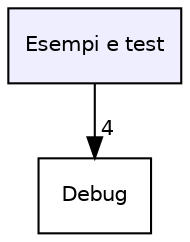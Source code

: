 digraph "Esempi e test" {
  compound=true
  node [ fontsize="10", fontname="Helvetica"];
  edge [ labelfontsize="10", labelfontname="Helvetica"];
  dir_d86a2edfa5d93187145567bf36bbfd37 [shape=box, label="Esempi e test", style="filled", fillcolor="#eeeeff", pencolor="black", URL="dir_d86a2edfa5d93187145567bf36bbfd37.html"];
  dir_faa8bedbcbaa373d57b77d9219afda20 [shape=box label="Debug" URL="dir_faa8bedbcbaa373d57b77d9219afda20.html"];
  dir_d86a2edfa5d93187145567bf36bbfd37->dir_faa8bedbcbaa373d57b77d9219afda20 [headlabel="4", labeldistance=1.5 headhref="dir_000001_000000.html"];
}
